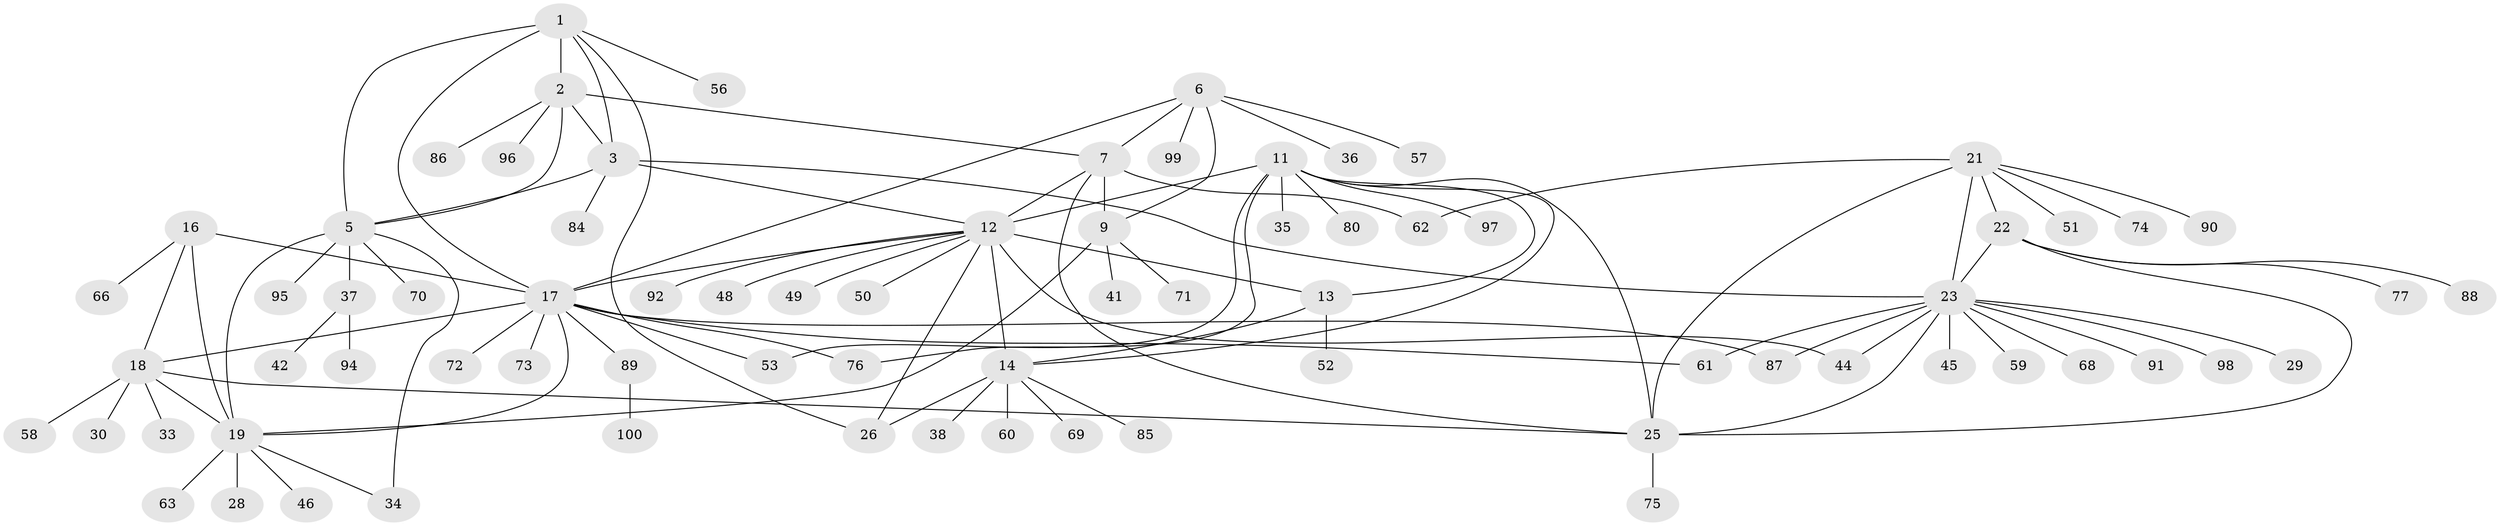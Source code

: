 // Generated by graph-tools (version 1.1) at 2025/52/02/27/25 19:52:16]
// undirected, 76 vertices, 105 edges
graph export_dot {
graph [start="1"]
  node [color=gray90,style=filled];
  1 [super="+64"];
  2 [super="+4"];
  3 [super="+83"];
  5 [super="+47"];
  6 [super="+32"];
  7 [super="+8"];
  9 [super="+10"];
  11 [super="+65"];
  12 [super="+15"];
  13;
  14 [super="+79"];
  16 [super="+27"];
  17 [super="+43"];
  18 [super="+78"];
  19 [super="+20"];
  21 [super="+24"];
  22 [super="+31"];
  23 [super="+39"];
  25 [super="+55"];
  26 [super="+54"];
  28;
  29;
  30;
  33;
  34 [super="+81"];
  35;
  36;
  37 [super="+40"];
  38;
  41;
  42;
  44;
  45 [super="+82"];
  46;
  48;
  49 [super="+93"];
  50;
  51;
  52;
  53;
  56;
  57 [super="+67"];
  58;
  59;
  60;
  61;
  62;
  63;
  66;
  68;
  69;
  70;
  71;
  72;
  73;
  74;
  75;
  76;
  77;
  80;
  84;
  85;
  86;
  87;
  88;
  89;
  90;
  91;
  92;
  94;
  95;
  96;
  97;
  98;
  99;
  100;
  1 -- 2 [weight=2];
  1 -- 3;
  1 -- 5;
  1 -- 26;
  1 -- 56;
  1 -- 17;
  2 -- 3 [weight=2];
  2 -- 5 [weight=2];
  2 -- 86;
  2 -- 96;
  2 -- 7;
  3 -- 5;
  3 -- 12;
  3 -- 23;
  3 -- 84;
  5 -- 34;
  5 -- 37;
  5 -- 70;
  5 -- 95;
  5 -- 19;
  6 -- 7 [weight=2];
  6 -- 9 [weight=2];
  6 -- 36;
  6 -- 57;
  6 -- 99;
  6 -- 17;
  7 -- 9 [weight=4];
  7 -- 25;
  7 -- 12;
  7 -- 62;
  9 -- 71;
  9 -- 41;
  9 -- 19;
  11 -- 12 [weight=2];
  11 -- 13;
  11 -- 14;
  11 -- 25;
  11 -- 35;
  11 -- 53;
  11 -- 80;
  11 -- 97;
  11 -- 76;
  12 -- 13 [weight=2];
  12 -- 14 [weight=2];
  12 -- 48;
  12 -- 44;
  12 -- 17;
  12 -- 50;
  12 -- 49;
  12 -- 26;
  12 -- 92;
  13 -- 14;
  13 -- 52;
  14 -- 38;
  14 -- 60;
  14 -- 69;
  14 -- 85;
  14 -- 26;
  16 -- 17;
  16 -- 18;
  16 -- 19 [weight=2];
  16 -- 66;
  17 -- 18;
  17 -- 19 [weight=2];
  17 -- 53;
  17 -- 61;
  17 -- 72;
  17 -- 73;
  17 -- 87;
  17 -- 89;
  17 -- 76;
  18 -- 19 [weight=2];
  18 -- 25;
  18 -- 30;
  18 -- 33;
  18 -- 58;
  19 -- 34;
  19 -- 46;
  19 -- 28;
  19 -- 63;
  21 -- 22 [weight=2];
  21 -- 23 [weight=2];
  21 -- 25 [weight=2];
  21 -- 51;
  21 -- 62;
  21 -- 74;
  21 -- 90;
  22 -- 23;
  22 -- 25;
  22 -- 77;
  22 -- 88;
  23 -- 25;
  23 -- 29;
  23 -- 44;
  23 -- 45;
  23 -- 59;
  23 -- 61;
  23 -- 68;
  23 -- 87;
  23 -- 91;
  23 -- 98;
  25 -- 75;
  37 -- 94;
  37 -- 42;
  89 -- 100;
}
